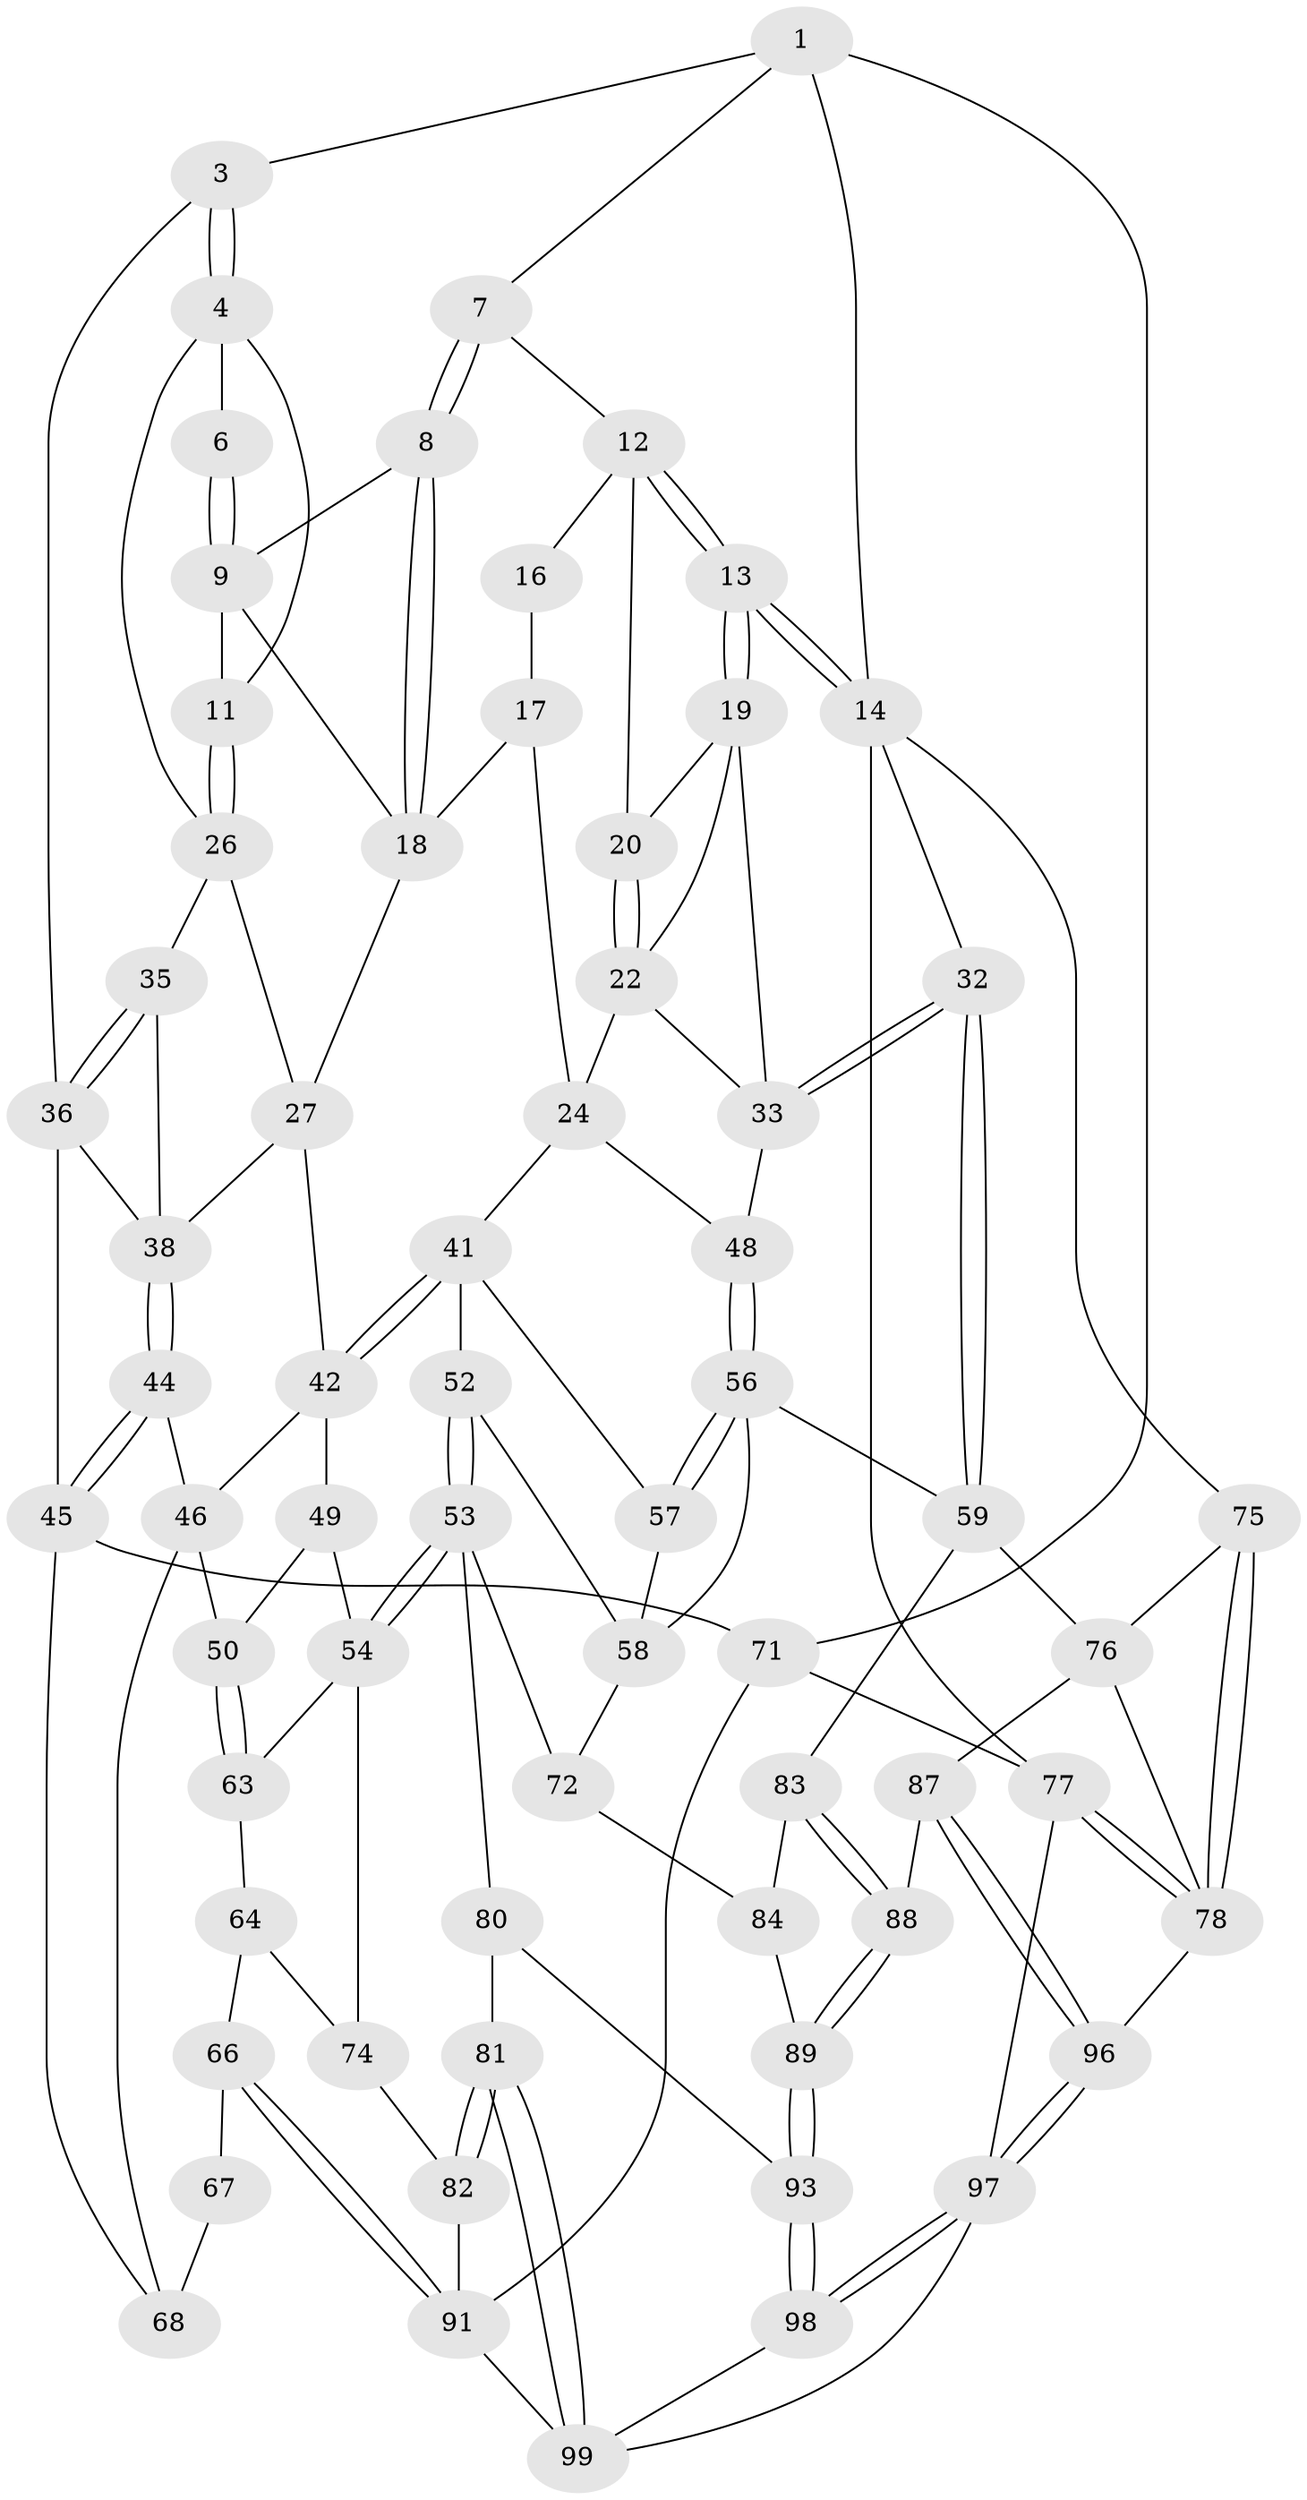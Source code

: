 // original degree distribution, {3: 0.0196078431372549, 6: 0.22549019607843138, 5: 0.5098039215686274, 4: 0.24509803921568626}
// Generated by graph-tools (version 1.1) at 2025/38/02/21/25 10:38:58]
// undirected, 66 vertices, 145 edges
graph export_dot {
graph [start="1"]
  node [color=gray90,style=filled];
  1 [pos="+0.2936269757770215+0",super="+2"];
  3 [pos="+0+0"];
  4 [pos="+0.03588851642401373+0.08516597878261248",super="+5"];
  6 [pos="+0.27180393345788645+0.03711957807241617"];
  7 [pos="+0.5524124755365044+0"];
  8 [pos="+0.3881476541706974+0.12716056436239173"];
  9 [pos="+0.33753042869251243+0.10007606191037147",super="+10"];
  11 [pos="+0.22352006139098204+0.15573743090028727"];
  12 [pos="+0.5974564815254996+0",super="+15"];
  13 [pos="+1+0"];
  14 [pos="+1+0",super="+31"];
  16 [pos="+0.5556534616646998+0.12816987928230378"];
  17 [pos="+0.4546423110184142+0.2155128607402615",super="+25"];
  18 [pos="+0.3961426044574494+0.22679266397315953",super="+21"];
  19 [pos="+0.7917580776540406+0.1653645073461188",super="+30"];
  20 [pos="+0.6648686155320706+0.1512788798967027"];
  22 [pos="+0.6703349231797686+0.2740479452621655",super="+23"];
  24 [pos="+0.6357810769713934+0.3268617332682921",super="+40"];
  26 [pos="+0.1599113458469789+0.17796895900083337",super="+29"];
  27 [pos="+0.3619930024270034+0.3064273591759167",super="+28"];
  32 [pos="+1+0.37232514050153676"];
  33 [pos="+0.9931916237211853+0.3858112231528572",super="+34"];
  35 [pos="+0.16224068217726767+0.23563108920327597"];
  36 [pos="+0.015308778106088052+0.3163580059299064",super="+37"];
  38 [pos="+0.16785887992108992+0.36913561505850095",super="+39"];
  41 [pos="+0.5459220207500294+0.4373829593141566",super="+51"];
  42 [pos="+0.45522248569971646+0.4023522626441773",super="+43"];
  44 [pos="+0.17561635430776787+0.4496177048267014"];
  45 [pos="+0+0.3776861396755899",super="+70"];
  46 [pos="+0.24059970017354354+0.49074301547039095",super="+47"];
  48 [pos="+0.8163392826643164+0.4823055685800752"];
  49 [pos="+0.3767085957288656+0.5332296651676944"];
  50 [pos="+0.2540486154003091+0.5037933016793907"];
  52 [pos="+0.5369349420570345+0.5164606916539447"];
  53 [pos="+0.4925981841276215+0.6188943992549373",super="+73"];
  54 [pos="+0.4575737031131405+0.6151088035459951",super="+55"];
  56 [pos="+0.7996426569869898+0.5262513190799866",super="+61"];
  57 [pos="+0.6763161574511408+0.529871356429387"];
  58 [pos="+0.6572283711120444+0.5845115197572383",super="+62"];
  59 [pos="+0.8845999163130609+0.6650761602384616",super="+60"];
  63 [pos="+0.28346731749428505+0.5636513133648184"];
  64 [pos="+0.28882044838315923+0.5818733868899477",super="+65"];
  66 [pos="+0.1881347391723664+0.7210586775217154"];
  67 [pos="+0.1856350178079729+0.7188996920086839"];
  68 [pos="+0.21071782517443738+0.49574458770893015",super="+69"];
  71 [pos="+0+1"];
  72 [pos="+0.585109267503967+0.7222769700501278"];
  74 [pos="+0.36675860625221923+0.6518432844593006",super="+79"];
  75 [pos="+1+0.606656814629381"];
  76 [pos="+0.9427559059110399+0.6876121096384403",super="+86"];
  77 [pos="+1+1"];
  78 [pos="+1+0.9593189352057496",super="+95"];
  80 [pos="+0.4306222450485781+0.7971228394732952"];
  81 [pos="+0.34033461136047527+0.8276380704352138"];
  82 [pos="+0.33298832529226596+0.8187909943522952"];
  83 [pos="+0.8028458408092685+0.7169440509404635"];
  84 [pos="+0.7513786354725556+0.7492493952867461",super="+85"];
  87 [pos="+0.8481654504982343+0.7883569968620093"];
  88 [pos="+0.8220477744054406+0.7593160843204416"];
  89 [pos="+0.662374056681918+0.9730611080886115",super="+90"];
  91 [pos="+0.13404436583991378+0.8590698852014236",super="+92"];
  93 [pos="+0.662730836523702+1",super="+94"];
  96 [pos="+0.7913184612240082+0.9778376109462693"];
  97 [pos="+0.687891922052987+1",super="+102"];
  98 [pos="+0.6688492424926047+1",super="+101"];
  99 [pos="+0.33381058887613224+0.8743145292076567",super="+100"];
  1 -- 7;
  1 -- 3;
  1 -- 14;
  1 -- 71;
  3 -- 4;
  3 -- 4;
  3 -- 36;
  4 -- 26;
  4 -- 11;
  4 -- 6;
  6 -- 9;
  6 -- 9;
  7 -- 8;
  7 -- 8;
  7 -- 12;
  8 -- 9;
  8 -- 18;
  8 -- 18;
  9 -- 18;
  9 -- 11;
  11 -- 26;
  11 -- 26;
  12 -- 13;
  12 -- 13;
  12 -- 16;
  12 -- 20;
  13 -- 14;
  13 -- 14;
  13 -- 19;
  13 -- 19;
  14 -- 77;
  14 -- 32;
  14 -- 75;
  16 -- 17 [weight=2];
  17 -- 18;
  17 -- 24;
  18 -- 27;
  19 -- 20;
  19 -- 33;
  19 -- 22;
  20 -- 22;
  20 -- 22;
  22 -- 24;
  22 -- 33;
  24 -- 41;
  24 -- 48;
  26 -- 35;
  26 -- 27;
  27 -- 38;
  27 -- 42;
  32 -- 33;
  32 -- 33;
  32 -- 59;
  32 -- 59;
  33 -- 48;
  35 -- 36;
  35 -- 36;
  35 -- 38;
  36 -- 38;
  36 -- 45;
  38 -- 44;
  38 -- 44;
  41 -- 42;
  41 -- 42;
  41 -- 52;
  41 -- 57;
  42 -- 49;
  42 -- 46;
  44 -- 45;
  44 -- 45;
  44 -- 46;
  45 -- 71;
  45 -- 68;
  46 -- 50;
  46 -- 68;
  48 -- 56;
  48 -- 56;
  49 -- 50;
  49 -- 54;
  50 -- 63;
  50 -- 63;
  52 -- 53;
  52 -- 53;
  52 -- 58;
  53 -- 54;
  53 -- 54;
  53 -- 72;
  53 -- 80;
  54 -- 74;
  54 -- 63;
  56 -- 57;
  56 -- 57;
  56 -- 58;
  56 -- 59;
  57 -- 58;
  58 -- 72;
  59 -- 76;
  59 -- 83;
  63 -- 64;
  64 -- 74 [weight=2];
  64 -- 66;
  66 -- 67;
  66 -- 91;
  66 -- 91;
  67 -- 68 [weight=2];
  71 -- 77;
  71 -- 91;
  72 -- 84;
  74 -- 82;
  75 -- 76;
  75 -- 78;
  75 -- 78;
  76 -- 78;
  76 -- 87;
  77 -- 78;
  77 -- 78;
  77 -- 97;
  78 -- 96;
  80 -- 81;
  80 -- 93;
  81 -- 82;
  81 -- 82;
  81 -- 99;
  81 -- 99;
  82 -- 91;
  83 -- 84;
  83 -- 88;
  83 -- 88;
  84 -- 89 [weight=2];
  87 -- 88;
  87 -- 96;
  87 -- 96;
  88 -- 89;
  88 -- 89;
  89 -- 93;
  89 -- 93;
  91 -- 99;
  93 -- 98 [weight=2];
  93 -- 98;
  96 -- 97;
  96 -- 97;
  97 -- 98;
  97 -- 98;
  97 -- 99;
  98 -- 99;
}
